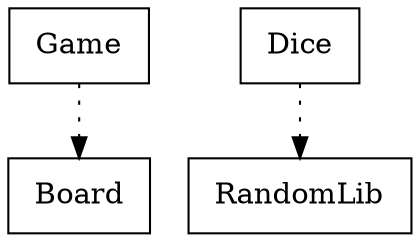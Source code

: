 digraph {
Board [ label=" Board " shape= box ]
Dice [ label=" Dice " shape= box ]
Game [ label=" Game " shape= box ]
RandomLib [ label=" RandomLib " shape= box ]

"Dice" -> "RandomLib" [style= dotted ]
"Game" -> "Board" [style= dotted ]
}
